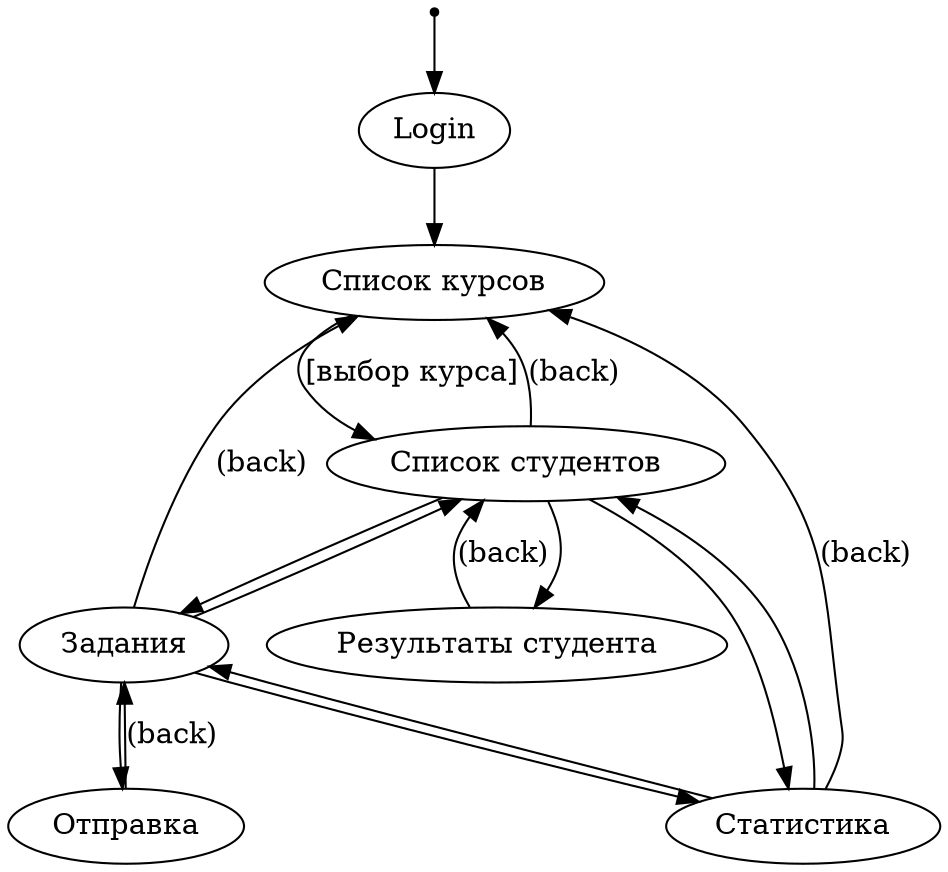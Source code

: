 digraph activity_diagram {
  entry    [shape=point]

  # Transitions
  entry                 -> Login
  Login                 -> "Список курсов"
  "Список курсов"       -> "Список студентов"[label="[выбор курса]"]
  "Список студентов"    -> "Список курсов"[label="(back)"]
  Задания               -> "Список курсов"[label="(back)"]
  Статистика            -> "Список курсов"[label="(back)"]
  "Список студентов"    -> Задания
  "Список студентов"    -> Статистика
  "Список студентов"    -> "Результаты студента"
  "Результаты студента" -> "Список студентов"[label="(back)"]
  Задания               -> "Список студентов"
  Задания               -> Статистика
  Статистика            -> "Список студентов"
  Статистика            -> Задания
  Задания               -> Отправка
  Отправка              -> Задания[label="(back)"]
}
